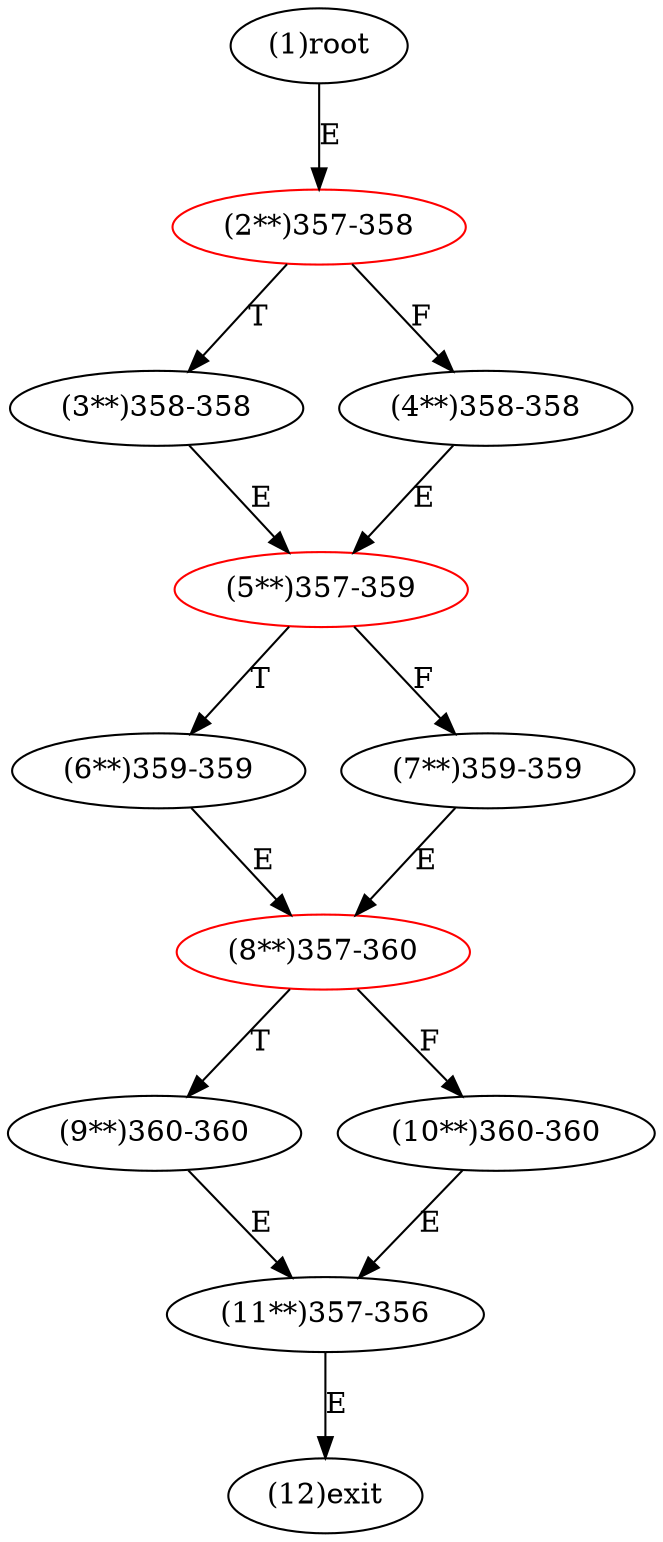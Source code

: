 digraph "" { 
1[ label="(1)root"];
2[ label="(2**)357-358",color=red];
3[ label="(3**)358-358"];
4[ label="(4**)358-358"];
5[ label="(5**)357-359",color=red];
6[ label="(6**)359-359"];
7[ label="(7**)359-359"];
8[ label="(8**)357-360",color=red];
9[ label="(9**)360-360"];
10[ label="(10**)360-360"];
11[ label="(11**)357-356"];
12[ label="(12)exit"];
1->2[ label="E"];
2->4[ label="F"];
2->3[ label="T"];
3->5[ label="E"];
4->5[ label="E"];
5->7[ label="F"];
5->6[ label="T"];
6->8[ label="E"];
7->8[ label="E"];
8->10[ label="F"];
8->9[ label="T"];
9->11[ label="E"];
10->11[ label="E"];
11->12[ label="E"];
}